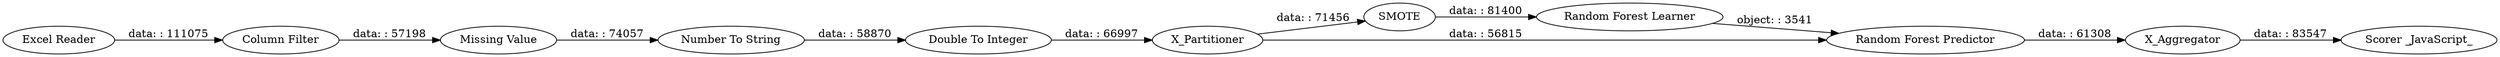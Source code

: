 digraph {
	"-5041060928572922439_9" [label=SMOTE]
	"-5041060928572922439_15" [label="Double To Integer"]
	"-5041060928572922439_11" [label="Random Forest Predictor"]
	"-5041060928572922439_10" [label=X_Partitioner]
	"-5041060928572922439_12" [label="Random Forest Learner"]
	"-5041060928572922439_13" [label=X_Aggregator]
	"-5041060928572922439_8" [label="Number To String"]
	"-5041060928572922439_14" [label="Scorer _JavaScript_"]
	"-5041060928572922439_2" [label="Column Filter"]
	"-5041060928572922439_5" [label="Missing Value"]
	"-5041060928572922439_1" [label="Excel Reader"]
	"-5041060928572922439_12" -> "-5041060928572922439_11" [label="object: : 3541"]
	"-5041060928572922439_1" -> "-5041060928572922439_2" [label="data: : 111075"]
	"-5041060928572922439_10" -> "-5041060928572922439_9" [label="data: : 71456"]
	"-5041060928572922439_9" -> "-5041060928572922439_12" [label="data: : 81400"]
	"-5041060928572922439_2" -> "-5041060928572922439_5" [label="data: : 57198"]
	"-5041060928572922439_11" -> "-5041060928572922439_13" [label="data: : 61308"]
	"-5041060928572922439_13" -> "-5041060928572922439_14" [label="data: : 83547"]
	"-5041060928572922439_10" -> "-5041060928572922439_11" [label="data: : 56815"]
	"-5041060928572922439_15" -> "-5041060928572922439_10" [label="data: : 66997"]
	"-5041060928572922439_5" -> "-5041060928572922439_8" [label="data: : 74057"]
	"-5041060928572922439_8" -> "-5041060928572922439_15" [label="data: : 58870"]
	rankdir=LR
}
